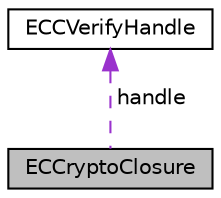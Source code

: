 digraph "ECCryptoClosure"
{
  edge [fontname="Helvetica",fontsize="10",labelfontname="Helvetica",labelfontsize="10"];
  node [fontname="Helvetica",fontsize="10",shape=record];
  Node1 [label="ECCryptoClosure",height=0.2,width=0.4,color="black", fillcolor="grey75", style="filled", fontcolor="black"];
  Node2 -> Node1 [dir="back",color="darkorchid3",fontsize="10",style="dashed",label=" handle" ,fontname="Helvetica"];
  Node2 [label="ECCVerifyHandle",height=0.2,width=0.4,color="black", fillcolor="white", style="filled",URL="$d5/dbd/class_e_c_c_verify_handle.html",tooltip="Users of this module must hold an ECCVerifyHandle. "];
}
